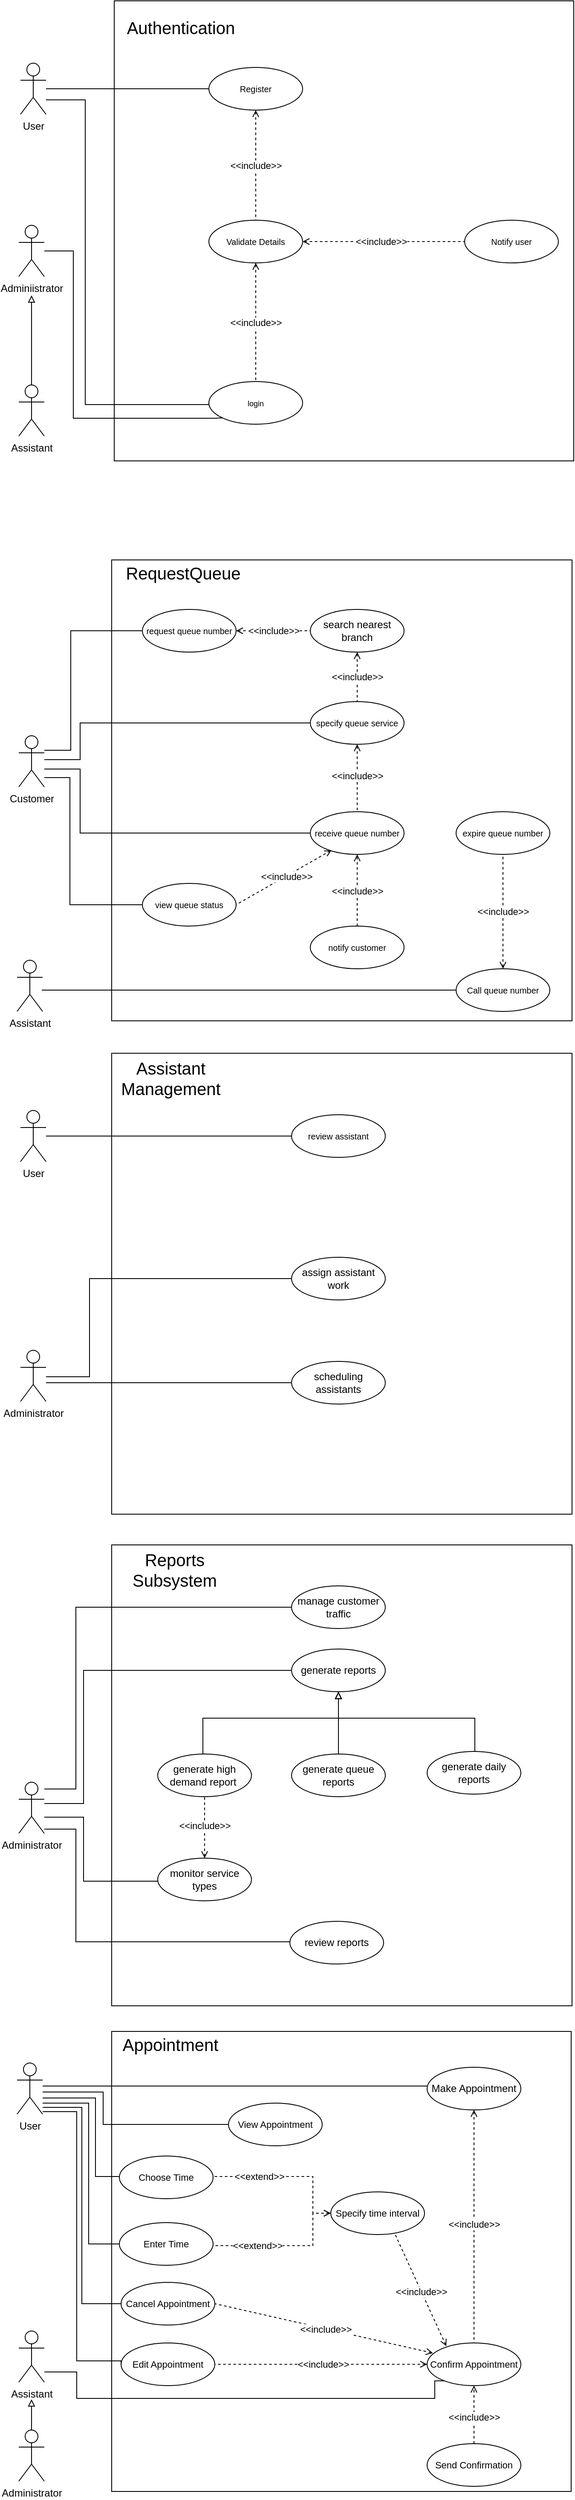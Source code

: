 <mxfile version="21.0.8" type="github">
  <diagram name="Page-1" id="04dcsTC4cPjTp2mski-B">
    <mxGraphModel dx="733" dy="435" grid="0" gridSize="10" guides="1" tooltips="1" connect="1" arrows="1" fold="1" page="1" pageScale="1" pageWidth="827" pageHeight="1169" math="0" shadow="0">
      <root>
        <mxCell id="0" />
        <mxCell id="1" parent="0" />
        <mxCell id="7P2rCcVZ9uP521jr0hwc-1" value="User" style="shape=umlActor;verticalLabelPosition=bottom;verticalAlign=top;html=1;outlineConnect=0;" parent="1" vertex="1">
          <mxGeometry x="24" y="128" width="30" height="60" as="geometry" />
        </mxCell>
        <mxCell id="7P2rCcVZ9uP521jr0hwc-2" value="Adminiistrator" style="shape=umlActor;verticalLabelPosition=bottom;verticalAlign=top;html=1;outlineConnect=0;" parent="1" vertex="1">
          <mxGeometry x="22" y="318" width="30" height="60" as="geometry" />
        </mxCell>
        <mxCell id="7P2rCcVZ9uP521jr0hwc-4" value="" style="whiteSpace=wrap;html=1;aspect=fixed;connectable=1;" parent="1" vertex="1">
          <mxGeometry x="134" y="55" width="539" height="539" as="geometry" />
        </mxCell>
        <mxCell id="7P2rCcVZ9uP521jr0hwc-31" value="&lt;font size=&quot;1&quot;&gt;Register&lt;/font&gt;" style="ellipse;whiteSpace=wrap;html=1;spacing=2;" parent="1" vertex="1">
          <mxGeometry x="245" y="133" width="110" height="50" as="geometry" />
        </mxCell>
        <mxCell id="7P2rCcVZ9uP521jr0hwc-33" style="edgeStyle=orthogonalEdgeStyle;rounded=0;orthogonalLoop=1;jettySize=auto;html=1;endArrow=none;endFill=0;entryX=0;entryY=0.5;entryDx=0;entryDy=0;" parent="1" source="7P2rCcVZ9uP521jr0hwc-1" target="7P2rCcVZ9uP521jr0hwc-31" edge="1">
          <mxGeometry relative="1" as="geometry">
            <Array as="points">
              <mxPoint x="199" y="158" />
              <mxPoint x="199" y="158" />
            </Array>
            <mxPoint x="64" y="153" as="sourcePoint" />
          </mxGeometry>
        </mxCell>
        <mxCell id="7P2rCcVZ9uP521jr0hwc-49" value="&amp;lt;&amp;lt;include&amp;gt;&amp;gt;" style="endArrow=none;endFill=0;html=1;rounded=0;startArrow=open;startFill=0;dashed=1;entryX=0.5;entryY=0;entryDx=0;entryDy=0;exitX=0.5;exitY=1;exitDx=0;exitDy=0;" parent="1" source="7P2rCcVZ9uP521jr0hwc-31" target="mNF3Hu6_8OeLuetjxDzB-6" edge="1">
          <mxGeometry width="160" relative="1" as="geometry">
            <mxPoint x="359" y="342" as="sourcePoint" />
            <mxPoint x="338" y="261" as="targetPoint" />
          </mxGeometry>
        </mxCell>
        <mxCell id="mNF3Hu6_8OeLuetjxDzB-2" value="&lt;font style=&quot;font-size: 20px;&quot;&gt;Authentication&amp;nbsp;&lt;/font&gt;" style="text;html=1;strokeColor=none;fillColor=none;align=center;verticalAlign=middle;whiteSpace=wrap;rounded=0;" vertex="1" parent="1">
          <mxGeometry x="185" y="71" width="60" height="30" as="geometry" />
        </mxCell>
        <mxCell id="mNF3Hu6_8OeLuetjxDzB-5" value="&lt;font style=&quot;font-size: 9px;&quot;&gt;login&lt;/font&gt;" style="ellipse;whiteSpace=wrap;html=1;spacing=2;" vertex="1" parent="1">
          <mxGeometry x="245" y="501" width="110" height="50" as="geometry" />
        </mxCell>
        <mxCell id="mNF3Hu6_8OeLuetjxDzB-6" value="&lt;font size=&quot;1&quot;&gt;Validate Details&lt;/font&gt;" style="ellipse;whiteSpace=wrap;html=1;spacing=2;" vertex="1" parent="1">
          <mxGeometry x="245" y="312" width="110" height="50" as="geometry" />
        </mxCell>
        <mxCell id="mNF3Hu6_8OeLuetjxDzB-8" value="&lt;font size=&quot;1&quot;&gt;Notify user&lt;/font&gt;" style="ellipse;whiteSpace=wrap;html=1;spacing=2;" vertex="1" parent="1">
          <mxGeometry x="545" y="312" width="110" height="50" as="geometry" />
        </mxCell>
        <mxCell id="mNF3Hu6_8OeLuetjxDzB-11" value="&amp;lt;&amp;lt;include&amp;gt;&amp;gt;" style="endArrow=none;endFill=0;html=1;rounded=0;startArrow=open;startFill=0;dashed=1;exitX=1;exitY=0.5;exitDx=0;exitDy=0;" edge="1" parent="1" source="mNF3Hu6_8OeLuetjxDzB-6" target="mNF3Hu6_8OeLuetjxDzB-8">
          <mxGeometry x="-0.034" width="160" relative="1" as="geometry">
            <mxPoint x="502" y="173" as="sourcePoint" />
            <mxPoint x="362" y="410" as="targetPoint" />
            <mxPoint as="offset" />
          </mxGeometry>
        </mxCell>
        <mxCell id="mNF3Hu6_8OeLuetjxDzB-17" style="edgeStyle=orthogonalEdgeStyle;rounded=0;orthogonalLoop=1;jettySize=auto;html=1;endArrow=none;endFill=0;entryX=0;entryY=1;entryDx=0;entryDy=0;" edge="1" parent="1" source="7P2rCcVZ9uP521jr0hwc-2" target="mNF3Hu6_8OeLuetjxDzB-5">
          <mxGeometry relative="1" as="geometry">
            <Array as="points">
              <mxPoint x="86" y="348" />
              <mxPoint x="86" y="544" />
              <mxPoint x="252" y="544" />
            </Array>
            <mxPoint x="70" y="568" as="sourcePoint" />
            <mxPoint x="127" y="590" as="targetPoint" />
          </mxGeometry>
        </mxCell>
        <mxCell id="mNF3Hu6_8OeLuetjxDzB-21" style="edgeStyle=orthogonalEdgeStyle;rounded=0;orthogonalLoop=1;jettySize=auto;html=1;endArrow=none;endFill=0;entryX=0;entryY=0.5;entryDx=0;entryDy=0;" edge="1" parent="1" source="7P2rCcVZ9uP521jr0hwc-1" target="mNF3Hu6_8OeLuetjxDzB-5">
          <mxGeometry relative="1" as="geometry">
            <mxPoint x="63" y="171" as="sourcePoint" />
            <mxPoint x="112" y="481" as="targetPoint" />
            <Array as="points">
              <mxPoint x="100" y="171" />
              <mxPoint x="100" y="528" />
            </Array>
          </mxGeometry>
        </mxCell>
        <mxCell id="mNF3Hu6_8OeLuetjxDzB-23" value="" style="whiteSpace=wrap;html=1;aspect=fixed;connectable=1;" vertex="1" parent="1">
          <mxGeometry x="131" y="710" width="540" height="540" as="geometry" />
        </mxCell>
        <mxCell id="mNF3Hu6_8OeLuetjxDzB-30" style="edgeStyle=orthogonalEdgeStyle;rounded=0;orthogonalLoop=1;jettySize=auto;html=1;endArrow=none;endFill=0;" edge="1" parent="1" target="mNF3Hu6_8OeLuetjxDzB-27">
          <mxGeometry relative="1" as="geometry">
            <mxPoint x="52" y="933" as="sourcePoint" />
            <Array as="points">
              <mxPoint x="83" y="933" />
              <mxPoint x="83" y="793" />
            </Array>
          </mxGeometry>
        </mxCell>
        <mxCell id="mNF3Hu6_8OeLuetjxDzB-24" value="Customer" style="shape=umlActor;verticalLabelPosition=bottom;verticalAlign=top;html=1;outlineConnect=0;" vertex="1" parent="1">
          <mxGeometry x="22" y="916" width="30" height="60" as="geometry" />
        </mxCell>
        <mxCell id="mNF3Hu6_8OeLuetjxDzB-25" value="&amp;lt;&amp;lt;include&amp;gt;&amp;gt;" style="endArrow=none;endFill=0;html=1;rounded=0;startArrow=open;startFill=0;dashed=1;exitX=0.5;exitY=1;exitDx=0;exitDy=0;" edge="1" parent="1" source="mNF3Hu6_8OeLuetjxDzB-6" target="mNF3Hu6_8OeLuetjxDzB-5">
          <mxGeometry width="160" relative="1" as="geometry">
            <mxPoint x="408" y="591" as="sourcePoint" />
            <mxPoint x="346" y="527" as="targetPoint" />
          </mxGeometry>
        </mxCell>
        <mxCell id="mNF3Hu6_8OeLuetjxDzB-27" value="&lt;font size=&quot;1&quot;&gt;request queue number&lt;/font&gt;" style="ellipse;whiteSpace=wrap;html=1;spacing=2;" vertex="1" parent="1">
          <mxGeometry x="167" y="768" width="110" height="50" as="geometry" />
        </mxCell>
        <mxCell id="mNF3Hu6_8OeLuetjxDzB-29" value="&amp;lt;&amp;lt;include&amp;gt;&amp;gt;" style="endArrow=none;endFill=0;html=1;rounded=0;startArrow=open;startFill=0;dashed=1;exitX=1;exitY=0.5;exitDx=0;exitDy=0;" edge="1" parent="1" source="mNF3Hu6_8OeLuetjxDzB-27" target="mNF3Hu6_8OeLuetjxDzB-31">
          <mxGeometry width="160" relative="1" as="geometry">
            <mxPoint x="463" y="886" as="sourcePoint" />
            <mxPoint x="401" y="822" as="targetPoint" />
          </mxGeometry>
        </mxCell>
        <mxCell id="mNF3Hu6_8OeLuetjxDzB-31" value="search nearest branch" style="ellipse;whiteSpace=wrap;html=1;spacing=2;" vertex="1" parent="1">
          <mxGeometry x="364" y="768" width="110" height="50" as="geometry" />
        </mxCell>
        <mxCell id="mNF3Hu6_8OeLuetjxDzB-32" value="&lt;font size=&quot;1&quot;&gt;specify queue service&lt;/font&gt;" style="ellipse;whiteSpace=wrap;html=1;spacing=2;" vertex="1" parent="1">
          <mxGeometry x="364" y="876" width="110" height="50" as="geometry" />
        </mxCell>
        <mxCell id="mNF3Hu6_8OeLuetjxDzB-33" style="edgeStyle=orthogonalEdgeStyle;rounded=0;orthogonalLoop=1;jettySize=auto;html=1;endArrow=none;endFill=0;entryX=0;entryY=0.5;entryDx=0;entryDy=0;" edge="1" parent="1" target="mNF3Hu6_8OeLuetjxDzB-32">
          <mxGeometry relative="1" as="geometry">
            <mxPoint x="52" y="944" as="sourcePoint" />
            <mxPoint x="182" y="815" as="targetPoint" />
            <Array as="points">
              <mxPoint x="94" y="944" />
              <mxPoint x="94" y="901" />
            </Array>
          </mxGeometry>
        </mxCell>
        <mxCell id="mNF3Hu6_8OeLuetjxDzB-34" value="&amp;lt;&amp;lt;include&amp;gt;&amp;gt;" style="endArrow=none;endFill=0;html=1;rounded=0;startArrow=open;startFill=0;dashed=1;exitX=0.5;exitY=1;exitDx=0;exitDy=0;entryX=0.5;entryY=0;entryDx=0;entryDy=0;" edge="1" parent="1" source="mNF3Hu6_8OeLuetjxDzB-31" target="mNF3Hu6_8OeLuetjxDzB-32">
          <mxGeometry width="160" relative="1" as="geometry">
            <mxPoint x="284" y="878" as="sourcePoint" />
            <mxPoint x="474" y="878" as="targetPoint" />
          </mxGeometry>
        </mxCell>
        <mxCell id="mNF3Hu6_8OeLuetjxDzB-36" value="&lt;font style=&quot;font-size: 20px;&quot;&gt;RequestQueue&lt;/font&gt;" style="text;html=1;strokeColor=none;fillColor=none;align=center;verticalAlign=middle;whiteSpace=wrap;rounded=0;" vertex="1" parent="1">
          <mxGeometry x="185" y="710" width="60" height="30" as="geometry" />
        </mxCell>
        <mxCell id="mNF3Hu6_8OeLuetjxDzB-38" value="&lt;font size=&quot;1&quot;&gt;expire queue number&lt;/font&gt;" style="ellipse;whiteSpace=wrap;html=1;spacing=2;" vertex="1" parent="1">
          <mxGeometry x="535" y="1005" width="110" height="50" as="geometry" />
        </mxCell>
        <mxCell id="mNF3Hu6_8OeLuetjxDzB-39" value="&lt;font size=&quot;1&quot;&gt;view queue status&lt;/font&gt;" style="ellipse;whiteSpace=wrap;html=1;spacing=2;" vertex="1" parent="1">
          <mxGeometry x="167" y="1089" width="110" height="50" as="geometry" />
        </mxCell>
        <mxCell id="mNF3Hu6_8OeLuetjxDzB-40" value="&amp;lt;&amp;lt;include&amp;gt;&amp;gt;" style="endArrow=none;endFill=0;html=1;rounded=0;startArrow=open;startFill=0;dashed=1;exitX=0.227;exitY=0.9;exitDx=0;exitDy=0;entryX=1;entryY=0.5;entryDx=0;entryDy=0;exitPerimeter=0;" edge="1" parent="1" source="mNF3Hu6_8OeLuetjxDzB-45" target="mNF3Hu6_8OeLuetjxDzB-39">
          <mxGeometry x="-0.05" y="1" width="160" relative="1" as="geometry">
            <mxPoint x="273.5" y="870" as="sourcePoint" />
            <mxPoint x="533.5" y="845" as="targetPoint" />
            <mxPoint as="offset" />
            <Array as="points" />
          </mxGeometry>
        </mxCell>
        <mxCell id="mNF3Hu6_8OeLuetjxDzB-42" value="&amp;lt;&amp;lt;include&amp;gt;&amp;gt;" style="endArrow=none;endFill=0;html=1;rounded=0;startArrow=open;startFill=0;dashed=1;exitX=0.5;exitY=0;exitDx=0;exitDy=0;entryX=0.5;entryY=1;entryDx=0;entryDy=0;" edge="1" parent="1" source="mNF3Hu6_8OeLuetjxDzB-97" target="mNF3Hu6_8OeLuetjxDzB-38">
          <mxGeometry width="160" relative="1" as="geometry">
            <mxPoint x="492" y="731" as="sourcePoint" />
            <mxPoint x="492" y="801" as="targetPoint" />
          </mxGeometry>
        </mxCell>
        <mxCell id="mNF3Hu6_8OeLuetjxDzB-45" value="&lt;font size=&quot;1&quot;&gt;receive queue number&lt;/font&gt;" style="ellipse;whiteSpace=wrap;html=1;spacing=2;" vertex="1" parent="1">
          <mxGeometry x="364" y="1005" width="110" height="50" as="geometry" />
        </mxCell>
        <mxCell id="mNF3Hu6_8OeLuetjxDzB-47" value="&amp;lt;&amp;lt;include&amp;gt;&amp;gt;" style="endArrow=none;endFill=0;html=1;rounded=0;startArrow=open;startFill=0;dashed=1;exitX=0.5;exitY=1;exitDx=0;exitDy=0;entryX=0.5;entryY=0;entryDx=0;entryDy=0;spacing=-1;" edge="1" parent="1" source="mNF3Hu6_8OeLuetjxDzB-32" target="mNF3Hu6_8OeLuetjxDzB-45">
          <mxGeometry x="-0.076" width="160" relative="1" as="geometry">
            <mxPoint x="442" y="1026" as="sourcePoint" />
            <mxPoint x="422" y="1110" as="targetPoint" />
            <mxPoint as="offset" />
            <Array as="points" />
          </mxGeometry>
        </mxCell>
        <mxCell id="mNF3Hu6_8OeLuetjxDzB-52" value="Administrator" style="shape=umlActor;verticalLabelPosition=bottom;verticalAlign=top;html=1;outlineConnect=0;" vertex="1" parent="1">
          <mxGeometry x="24" y="1636" width="30" height="60" as="geometry" />
        </mxCell>
        <mxCell id="mNF3Hu6_8OeLuetjxDzB-55" style="edgeStyle=orthogonalEdgeStyle;rounded=0;orthogonalLoop=1;jettySize=auto;html=1;endArrow=none;endFill=0;entryX=0;entryY=0.5;entryDx=0;entryDy=0;" edge="1" parent="1" target="mNF3Hu6_8OeLuetjxDzB-45">
          <mxGeometry relative="1" as="geometry">
            <mxPoint x="52" y="955" as="sourcePoint" />
            <mxPoint x="182" y="1093" as="targetPoint" />
            <Array as="points">
              <mxPoint x="52" y="955" />
              <mxPoint x="94" y="955" />
              <mxPoint x="94" y="1030" />
            </Array>
          </mxGeometry>
        </mxCell>
        <mxCell id="mNF3Hu6_8OeLuetjxDzB-63" value="" style="whiteSpace=wrap;html=1;aspect=fixed;connectable=1;" vertex="1" parent="1">
          <mxGeometry x="131" y="1288" width="540" height="540" as="geometry" />
        </mxCell>
        <mxCell id="mNF3Hu6_8OeLuetjxDzB-50" value="assign assistant work" style="ellipse;whiteSpace=wrap;html=1;spacing=2;" vertex="1" parent="1">
          <mxGeometry x="342" y="1527" width="110" height="50" as="geometry" />
        </mxCell>
        <mxCell id="mNF3Hu6_8OeLuetjxDzB-49" value="&lt;font style=&quot;font-size: 20px;&quot;&gt;Assistant Management&lt;/font&gt;" style="text;html=1;strokeColor=none;fillColor=none;align=center;verticalAlign=middle;whiteSpace=wrap;rounded=0;" vertex="1" parent="1">
          <mxGeometry x="170" y="1302" width="61" height="30" as="geometry" />
        </mxCell>
        <mxCell id="mNF3Hu6_8OeLuetjxDzB-67" value="&lt;font size=&quot;1&quot;&gt;review assistant&lt;/font&gt;" style="ellipse;whiteSpace=wrap;html=1;spacing=2;" vertex="1" parent="1">
          <mxGeometry x="342" y="1360" width="110" height="50" as="geometry" />
        </mxCell>
        <mxCell id="mNF3Hu6_8OeLuetjxDzB-68" value="scheduling assistants" style="ellipse;whiteSpace=wrap;html=1;spacing=2;" vertex="1" parent="1">
          <mxGeometry x="342" y="1649" width="110" height="50" as="geometry" />
        </mxCell>
        <mxCell id="mNF3Hu6_8OeLuetjxDzB-71" style="edgeStyle=orthogonalEdgeStyle;rounded=0;orthogonalLoop=1;jettySize=auto;html=1;endArrow=none;endFill=0;" edge="1" parent="1" source="mNF3Hu6_8OeLuetjxDzB-69" target="mNF3Hu6_8OeLuetjxDzB-67">
          <mxGeometry relative="1" as="geometry" />
        </mxCell>
        <mxCell id="mNF3Hu6_8OeLuetjxDzB-69" value="User" style="shape=umlActor;verticalLabelPosition=bottom;verticalAlign=top;html=1;outlineConnect=0;" vertex="1" parent="1">
          <mxGeometry x="24" y="1355" width="30" height="60" as="geometry" />
        </mxCell>
        <mxCell id="mNF3Hu6_8OeLuetjxDzB-70" style="edgeStyle=orthogonalEdgeStyle;rounded=0;orthogonalLoop=1;jettySize=auto;html=1;entryX=0;entryY=0.5;entryDx=0;entryDy=0;endArrow=none;endFill=0;strokeWidth=1;" edge="1" parent="1" source="mNF3Hu6_8OeLuetjxDzB-52" target="mNF3Hu6_8OeLuetjxDzB-50">
          <mxGeometry relative="1" as="geometry">
            <Array as="points">
              <mxPoint x="105" y="1667" />
              <mxPoint x="105" y="1552" />
            </Array>
          </mxGeometry>
        </mxCell>
        <mxCell id="mNF3Hu6_8OeLuetjxDzB-72" style="edgeStyle=orthogonalEdgeStyle;rounded=0;orthogonalLoop=1;jettySize=auto;html=1;endArrow=none;endFill=0;strokeWidth=1;entryX=0;entryY=0.5;entryDx=0;entryDy=0;" edge="1" parent="1" source="mNF3Hu6_8OeLuetjxDzB-52" target="mNF3Hu6_8OeLuetjxDzB-68">
          <mxGeometry relative="1" as="geometry">
            <mxPoint x="61" y="1683" as="sourcePoint" />
            <mxPoint x="338" y="1769" as="targetPoint" />
            <Array as="points">
              <mxPoint x="342" y="1674" />
            </Array>
          </mxGeometry>
        </mxCell>
        <mxCell id="mNF3Hu6_8OeLuetjxDzB-75" value="" style="whiteSpace=wrap;html=1;aspect=fixed;connectable=1;" vertex="1" parent="1">
          <mxGeometry x="131" y="1864" width="540" height="540" as="geometry" />
        </mxCell>
        <mxCell id="mNF3Hu6_8OeLuetjxDzB-76" value="&lt;font style=&quot;font-size: 20px;&quot;&gt;Reports Subsystem&lt;/font&gt;" style="text;html=1;strokeColor=none;fillColor=none;align=center;verticalAlign=middle;whiteSpace=wrap;rounded=0;" vertex="1" parent="1">
          <mxGeometry x="175" y="1878" width="60" height="30" as="geometry" />
        </mxCell>
        <mxCell id="mNF3Hu6_8OeLuetjxDzB-84" style="edgeStyle=orthogonalEdgeStyle;rounded=0;orthogonalLoop=1;jettySize=auto;html=1;endArrow=none;endFill=0;entryX=0;entryY=0.5;entryDx=0;entryDy=0;" edge="1" parent="1" source="mNF3Hu6_8OeLuetjxDzB-77" target="mNF3Hu6_8OeLuetjxDzB-146">
          <mxGeometry relative="1" as="geometry">
            <Array as="points">
              <mxPoint x="98" y="2167" />
              <mxPoint x="98" y="2011" />
            </Array>
          </mxGeometry>
        </mxCell>
        <mxCell id="mNF3Hu6_8OeLuetjxDzB-149" style="edgeStyle=orthogonalEdgeStyle;rounded=0;orthogonalLoop=1;jettySize=auto;html=1;entryX=0;entryY=0.5;entryDx=0;entryDy=0;endArrow=none;endFill=0;" edge="1" parent="1" source="mNF3Hu6_8OeLuetjxDzB-77" target="mNF3Hu6_8OeLuetjxDzB-86">
          <mxGeometry relative="1" as="geometry">
            <Array as="points">
              <mxPoint x="98" y="2183" />
              <mxPoint x="98" y="2258" />
            </Array>
          </mxGeometry>
        </mxCell>
        <mxCell id="mNF3Hu6_8OeLuetjxDzB-153" value="" style="edgeStyle=orthogonalEdgeStyle;rounded=0;orthogonalLoop=1;jettySize=auto;html=1;entryX=0;entryY=0.5;entryDx=0;entryDy=0;endArrow=none;endFill=0;" edge="1" parent="1" source="mNF3Hu6_8OeLuetjxDzB-77" target="mNF3Hu6_8OeLuetjxDzB-85">
          <mxGeometry relative="1" as="geometry">
            <Array as="points">
              <mxPoint x="89" y="2150" />
              <mxPoint x="89" y="1937" />
            </Array>
          </mxGeometry>
        </mxCell>
        <mxCell id="mNF3Hu6_8OeLuetjxDzB-160" style="edgeStyle=orthogonalEdgeStyle;rounded=0;orthogonalLoop=1;jettySize=auto;html=1;endArrow=none;endFill=0;" edge="1" parent="1" source="mNF3Hu6_8OeLuetjxDzB-77" target="mNF3Hu6_8OeLuetjxDzB-148">
          <mxGeometry relative="1" as="geometry">
            <mxPoint x="551" y="2329" as="targetPoint" />
            <Array as="points">
              <mxPoint x="89" y="2197" />
              <mxPoint x="89" y="2329" />
            </Array>
          </mxGeometry>
        </mxCell>
        <mxCell id="mNF3Hu6_8OeLuetjxDzB-77" value="Administrator" style="shape=umlActor;verticalLabelPosition=bottom;verticalAlign=top;html=1;outlineConnect=0;" vertex="1" parent="1">
          <mxGeometry x="22" y="2142" width="30" height="60" as="geometry" />
        </mxCell>
        <mxCell id="mNF3Hu6_8OeLuetjxDzB-155" style="edgeStyle=orthogonalEdgeStyle;rounded=0;orthogonalLoop=1;jettySize=auto;html=1;endArrow=block;endFill=0;entryX=0.5;entryY=1;entryDx=0;entryDy=0;exitX=0.452;exitY=0.006;exitDx=0;exitDy=0;exitPerimeter=0;" edge="1" parent="1" source="mNF3Hu6_8OeLuetjxDzB-80" target="mNF3Hu6_8OeLuetjxDzB-146">
          <mxGeometry relative="1" as="geometry">
            <mxPoint x="395.333" y="2041.111" as="targetPoint" />
            <Array as="points">
              <mxPoint x="397" y="2109" />
            </Array>
          </mxGeometry>
        </mxCell>
        <mxCell id="mNF3Hu6_8OeLuetjxDzB-80" value="generate queue reports" style="ellipse;whiteSpace=wrap;html=1;spacing=2;" vertex="1" parent="1">
          <mxGeometry x="342" y="2109" width="110" height="50" as="geometry" />
        </mxCell>
        <mxCell id="mNF3Hu6_8OeLuetjxDzB-156" style="edgeStyle=orthogonalEdgeStyle;rounded=0;orthogonalLoop=1;jettySize=auto;html=1;entryX=0.5;entryY=1;entryDx=0;entryDy=0;endArrow=block;endFill=0;" edge="1" parent="1" source="mNF3Hu6_8OeLuetjxDzB-81" target="mNF3Hu6_8OeLuetjxDzB-146">
          <mxGeometry relative="1" as="geometry">
            <Array as="points">
              <mxPoint x="557" y="2067" />
              <mxPoint x="397" y="2067" />
            </Array>
          </mxGeometry>
        </mxCell>
        <mxCell id="mNF3Hu6_8OeLuetjxDzB-81" value="generate daily reports" style="ellipse;whiteSpace=wrap;html=1;spacing=2;" vertex="1" parent="1">
          <mxGeometry x="501" y="2106" width="110" height="50" as="geometry" />
        </mxCell>
        <mxCell id="mNF3Hu6_8OeLuetjxDzB-85" value="manage customer traffic" style="ellipse;whiteSpace=wrap;html=1;spacing=2;" vertex="1" parent="1">
          <mxGeometry x="342" y="1912" width="110" height="50" as="geometry" />
        </mxCell>
        <mxCell id="mNF3Hu6_8OeLuetjxDzB-151" style="edgeStyle=orthogonalEdgeStyle;rounded=0;orthogonalLoop=1;jettySize=auto;html=1;dashed=1;startArrow=open;startFill=0;endArrow=none;endFill=0;" edge="1" parent="1" source="mNF3Hu6_8OeLuetjxDzB-86" target="mNF3Hu6_8OeLuetjxDzB-150">
          <mxGeometry relative="1" as="geometry">
            <Array as="points">
              <mxPoint x="240" y="2178" />
              <mxPoint x="240" y="2178" />
            </Array>
          </mxGeometry>
        </mxCell>
        <mxCell id="mNF3Hu6_8OeLuetjxDzB-152" value="&amp;lt;&amp;lt;include&amp;gt;&amp;gt;" style="edgeLabel;html=1;align=center;verticalAlign=middle;resizable=0;points=[];" vertex="1" connectable="0" parent="mNF3Hu6_8OeLuetjxDzB-151">
          <mxGeometry x="-0.187" relative="1" as="geometry">
            <mxPoint y="-9" as="offset" />
          </mxGeometry>
        </mxCell>
        <mxCell id="mNF3Hu6_8OeLuetjxDzB-86" value="monitor service types" style="ellipse;whiteSpace=wrap;html=1;spacing=2;" vertex="1" parent="1">
          <mxGeometry x="185" y="2231" width="110" height="50" as="geometry" />
        </mxCell>
        <mxCell id="mNF3Hu6_8OeLuetjxDzB-98" style="edgeStyle=orthogonalEdgeStyle;rounded=0;orthogonalLoop=1;jettySize=auto;html=1;entryX=0;entryY=0.5;entryDx=0;entryDy=0;endArrow=none;endFill=0;" edge="1" parent="1" target="mNF3Hu6_8OeLuetjxDzB-97">
          <mxGeometry relative="1" as="geometry">
            <mxPoint x="49" y="1214" as="sourcePoint" />
            <Array as="points">
              <mxPoint x="50" y="1214" />
            </Array>
          </mxGeometry>
        </mxCell>
        <mxCell id="mNF3Hu6_8OeLuetjxDzB-88" value="Assistant" style="shape=umlActor;verticalLabelPosition=bottom;verticalAlign=top;html=1;outlineConnect=0;" vertex="1" parent="1">
          <mxGeometry x="20" y="1179" width="30" height="60" as="geometry" />
        </mxCell>
        <mxCell id="mNF3Hu6_8OeLuetjxDzB-235" style="edgeStyle=orthogonalEdgeStyle;rounded=0;orthogonalLoop=1;jettySize=auto;html=1;endArrow=block;endFill=0;" edge="1" parent="1" source="mNF3Hu6_8OeLuetjxDzB-91">
          <mxGeometry relative="1" as="geometry">
            <mxPoint x="37" y="400" as="targetPoint" />
          </mxGeometry>
        </mxCell>
        <mxCell id="mNF3Hu6_8OeLuetjxDzB-91" value="Assistant" style="shape=umlActor;verticalLabelPosition=bottom;verticalAlign=top;html=1;outlineConnect=0;" vertex="1" parent="1">
          <mxGeometry x="22" y="505" width="30" height="60" as="geometry" />
        </mxCell>
        <mxCell id="mNF3Hu6_8OeLuetjxDzB-97" value="&lt;font size=&quot;1&quot;&gt;Call queue number&lt;/font&gt;" style="ellipse;whiteSpace=wrap;html=1;spacing=2;" vertex="1" parent="1">
          <mxGeometry x="535" y="1189" width="110" height="50" as="geometry" />
        </mxCell>
        <mxCell id="mNF3Hu6_8OeLuetjxDzB-99" value="" style="whiteSpace=wrap;html=1;aspect=fixed;connectable=1;" vertex="1" parent="1">
          <mxGeometry x="131" y="2434" width="539" height="539" as="geometry" />
        </mxCell>
        <mxCell id="mNF3Hu6_8OeLuetjxDzB-104" style="edgeStyle=orthogonalEdgeStyle;rounded=0;orthogonalLoop=1;jettySize=auto;html=1;endArrow=none;endFill=0;" edge="1" parent="1" source="mNF3Hu6_8OeLuetjxDzB-100" target="mNF3Hu6_8OeLuetjxDzB-102">
          <mxGeometry relative="1" as="geometry">
            <mxPoint x="60" y="2498" as="sourcePoint" />
            <Array as="points">
              <mxPoint x="91" y="2498" />
              <mxPoint x="91" y="2498" />
            </Array>
          </mxGeometry>
        </mxCell>
        <mxCell id="mNF3Hu6_8OeLuetjxDzB-100" value="User" style="shape=umlActor;verticalLabelPosition=bottom;verticalAlign=top;html=1;outlineConnect=0;" vertex="1" parent="1">
          <mxGeometry x="20" y="2471" width="30" height="60" as="geometry" />
        </mxCell>
        <mxCell id="mNF3Hu6_8OeLuetjxDzB-102" value="Make Appointment" style="ellipse;whiteSpace=wrap;html=1;spacing=2;" vertex="1" parent="1">
          <mxGeometry x="501" y="2476" width="110" height="50" as="geometry" />
        </mxCell>
        <mxCell id="mNF3Hu6_8OeLuetjxDzB-103" value="&lt;font style=&quot;font-size: 20px;&quot;&gt;Appointment&lt;/font&gt;" style="text;html=1;strokeColor=none;fillColor=none;align=center;verticalAlign=middle;whiteSpace=wrap;rounded=0;" vertex="1" parent="1">
          <mxGeometry x="170" y="2434" width="60" height="30" as="geometry" />
        </mxCell>
        <mxCell id="mNF3Hu6_8OeLuetjxDzB-105" value="&lt;font style=&quot;font-size: 11px;&quot;&gt;Confirm Appointment&lt;/font&gt;" style="ellipse;whiteSpace=wrap;html=1;spacing=2;fontSize=11;" vertex="1" parent="1">
          <mxGeometry x="501" y="2799" width="110" height="50" as="geometry" />
        </mxCell>
        <mxCell id="mNF3Hu6_8OeLuetjxDzB-121" style="edgeStyle=orthogonalEdgeStyle;rounded=0;orthogonalLoop=1;jettySize=auto;html=1;entryX=1;entryY=0.5;entryDx=0;entryDy=0;startArrow=open;startFill=0;endArrow=none;endFill=0;dashed=1;exitX=0;exitY=0.5;exitDx=0;exitDy=0;" edge="1" parent="1" source="mNF3Hu6_8OeLuetjxDzB-107" target="mNF3Hu6_8OeLuetjxDzB-118">
          <mxGeometry relative="1" as="geometry">
            <Array as="points">
              <mxPoint x="367" y="2647" />
              <mxPoint x="367" y="2685" />
              <mxPoint x="250" y="2685" />
            </Array>
          </mxGeometry>
        </mxCell>
        <mxCell id="mNF3Hu6_8OeLuetjxDzB-138" value="&amp;lt;&amp;lt;extend&amp;gt;&amp;gt;" style="edgeLabel;html=1;align=center;verticalAlign=middle;resizable=0;points=[];" vertex="1" connectable="0" parent="mNF3Hu6_8OeLuetjxDzB-121">
          <mxGeometry x="0.03" relative="1" as="geometry">
            <mxPoint x="-33" as="offset" />
          </mxGeometry>
        </mxCell>
        <mxCell id="mNF3Hu6_8OeLuetjxDzB-122" style="edgeStyle=orthogonalEdgeStyle;rounded=0;orthogonalLoop=1;jettySize=auto;html=1;startArrow=open;startFill=0;endArrow=none;endFill=0;dashed=1;entryX=1;entryY=0.5;entryDx=0;entryDy=0;exitX=0;exitY=0.5;exitDx=0;exitDy=0;" edge="1" parent="1" source="mNF3Hu6_8OeLuetjxDzB-107" target="mNF3Hu6_8OeLuetjxDzB-120">
          <mxGeometry relative="1" as="geometry">
            <mxPoint x="389" y="2612" as="sourcePoint" />
            <Array as="points">
              <mxPoint x="367" y="2647" />
              <mxPoint x="367" y="2604" />
            </Array>
          </mxGeometry>
        </mxCell>
        <mxCell id="mNF3Hu6_8OeLuetjxDzB-137" value="&amp;lt;&amp;lt;extend&amp;gt;&amp;gt;" style="edgeLabel;html=1;align=center;verticalAlign=middle;resizable=0;points=[];" vertex="1" connectable="0" parent="mNF3Hu6_8OeLuetjxDzB-122">
          <mxGeometry x="-0.1" relative="1" as="geometry">
            <mxPoint x="-45" as="offset" />
          </mxGeometry>
        </mxCell>
        <mxCell id="mNF3Hu6_8OeLuetjxDzB-107" value="Specify time interval" style="ellipse;whiteSpace=wrap;html=1;spacing=2;fontSize=11;" vertex="1" parent="1">
          <mxGeometry x="388" y="2622" width="110" height="50" as="geometry" />
        </mxCell>
        <mxCell id="mNF3Hu6_8OeLuetjxDzB-110" value="&amp;lt;&amp;lt;include&amp;gt;&amp;gt;" style="endArrow=none;endFill=0;html=1;rounded=0;startArrow=open;startFill=0;dashed=1;exitX=0.5;exitY=1;exitDx=0;exitDy=0;entryX=0.5;entryY=0;entryDx=0;entryDy=0;" edge="1" parent="1" source="mNF3Hu6_8OeLuetjxDzB-102" target="mNF3Hu6_8OeLuetjxDzB-105">
          <mxGeometry x="-0.019" width="160" relative="1" as="geometry">
            <mxPoint x="390" y="2559" as="sourcePoint" />
            <mxPoint x="390" y="2676" as="targetPoint" />
            <mxPoint as="offset" />
            <Array as="points" />
          </mxGeometry>
        </mxCell>
        <mxCell id="mNF3Hu6_8OeLuetjxDzB-116" value="&amp;lt;&amp;lt;include&amp;gt;&amp;gt;" style="endArrow=none;endFill=0;html=1;rounded=0;startArrow=open;startFill=0;dashed=1;entryX=0.687;entryY=1;entryDx=0;entryDy=0;entryPerimeter=0;exitX=0.205;exitY=0.076;exitDx=0;exitDy=0;exitPerimeter=0;" edge="1" parent="1" source="mNF3Hu6_8OeLuetjxDzB-105" target="mNF3Hu6_8OeLuetjxDzB-107">
          <mxGeometry x="-0.019" width="160" relative="1" as="geometry">
            <mxPoint x="398.83" y="2664" as="sourcePoint" />
            <mxPoint x="469" y="2779" as="targetPoint" />
            <mxPoint as="offset" />
            <Array as="points" />
          </mxGeometry>
        </mxCell>
        <mxCell id="mNF3Hu6_8OeLuetjxDzB-118" value="Enter Time" style="ellipse;whiteSpace=wrap;html=1;spacing=2;fontSize=11;" vertex="1" parent="1">
          <mxGeometry x="140" y="2658" width="110" height="50" as="geometry" />
        </mxCell>
        <mxCell id="mNF3Hu6_8OeLuetjxDzB-120" value="Choose Time" style="ellipse;whiteSpace=wrap;html=1;spacing=2;fontSize=11;" vertex="1" parent="1">
          <mxGeometry x="140" y="2580" width="110" height="50" as="geometry" />
        </mxCell>
        <mxCell id="mNF3Hu6_8OeLuetjxDzB-124" style="edgeStyle=orthogonalEdgeStyle;rounded=0;orthogonalLoop=1;jettySize=auto;html=1;entryX=0;entryY=0.5;entryDx=0;entryDy=0;endArrow=none;endFill=0;" edge="1" parent="1" source="mNF3Hu6_8OeLuetjxDzB-100" target="mNF3Hu6_8OeLuetjxDzB-118">
          <mxGeometry relative="1" as="geometry">
            <mxPoint x="60" y="2516" as="sourcePoint" />
            <mxPoint x="352" y="2705" as="targetPoint" />
            <Array as="points">
              <mxPoint x="104" y="2518" />
              <mxPoint x="104" y="2683" />
            </Array>
          </mxGeometry>
        </mxCell>
        <mxCell id="mNF3Hu6_8OeLuetjxDzB-139" style="edgeStyle=orthogonalEdgeStyle;rounded=0;orthogonalLoop=1;jettySize=auto;html=1;endArrow=none;endFill=0;entryX=0;entryY=0.5;entryDx=0;entryDy=0;" edge="1" parent="1" source="mNF3Hu6_8OeLuetjxDzB-100" target="mNF3Hu6_8OeLuetjxDzB-120">
          <mxGeometry relative="1" as="geometry">
            <mxPoint x="57" y="2530" as="sourcePoint" />
            <mxPoint x="483" y="2837" as="targetPoint" />
            <Array as="points">
              <mxPoint x="112" y="2512" />
              <mxPoint x="112" y="2604" />
            </Array>
          </mxGeometry>
        </mxCell>
        <mxCell id="mNF3Hu6_8OeLuetjxDzB-140" value="&lt;font size=&quot;1&quot;&gt;notify customer&lt;/font&gt;" style="ellipse;whiteSpace=wrap;html=1;spacing=2;" vertex="1" parent="1">
          <mxGeometry x="364" y="1139" width="110" height="50" as="geometry" />
        </mxCell>
        <mxCell id="mNF3Hu6_8OeLuetjxDzB-144" style="edgeStyle=orthogonalEdgeStyle;rounded=0;orthogonalLoop=1;jettySize=auto;html=1;endArrow=open;endFill=0;dashed=1;exitX=0.5;exitY=0;exitDx=0;exitDy=0;startArrow=none;startFill=0;entryX=0.5;entryY=1;entryDx=0;entryDy=0;" edge="1" parent="1" source="mNF3Hu6_8OeLuetjxDzB-140" target="mNF3Hu6_8OeLuetjxDzB-45">
          <mxGeometry relative="1" as="geometry">
            <mxPoint x="426" y="1176" as="sourcePoint" />
            <mxPoint x="304" y="1176" as="targetPoint" />
            <Array as="points">
              <mxPoint x="419" y="1108" />
              <mxPoint x="419" y="1108" />
            </Array>
          </mxGeometry>
        </mxCell>
        <mxCell id="mNF3Hu6_8OeLuetjxDzB-145" value="&amp;lt;&amp;lt;include&amp;gt;&amp;gt;" style="edgeLabel;html=1;align=center;verticalAlign=middle;resizable=0;points=[];" vertex="1" connectable="0" parent="mNF3Hu6_8OeLuetjxDzB-144">
          <mxGeometry x="0.179" relative="1" as="geometry">
            <mxPoint y="8" as="offset" />
          </mxGeometry>
        </mxCell>
        <mxCell id="mNF3Hu6_8OeLuetjxDzB-146" value="generate reports" style="ellipse;whiteSpace=wrap;html=1;spacing=2;" vertex="1" parent="1">
          <mxGeometry x="342" y="1986" width="110" height="50" as="geometry" />
        </mxCell>
        <mxCell id="mNF3Hu6_8OeLuetjxDzB-148" value="review reports" style="ellipse;whiteSpace=wrap;html=1;spacing=2;" vertex="1" parent="1">
          <mxGeometry x="340" y="2305" width="110" height="50" as="geometry" />
        </mxCell>
        <mxCell id="mNF3Hu6_8OeLuetjxDzB-154" style="edgeStyle=orthogonalEdgeStyle;rounded=0;orthogonalLoop=1;jettySize=auto;html=1;entryX=0.5;entryY=1;entryDx=0;entryDy=0;endArrow=block;endFill=0;" edge="1" parent="1" source="mNF3Hu6_8OeLuetjxDzB-150" target="mNF3Hu6_8OeLuetjxDzB-146">
          <mxGeometry relative="1" as="geometry">
            <Array as="points">
              <mxPoint x="238" y="2067" />
              <mxPoint x="397" y="2067" />
            </Array>
          </mxGeometry>
        </mxCell>
        <mxCell id="mNF3Hu6_8OeLuetjxDzB-150" value="generate high demand report&amp;nbsp;" style="ellipse;whiteSpace=wrap;html=1;spacing=2;" vertex="1" parent="1">
          <mxGeometry x="185" y="2109" width="110" height="50" as="geometry" />
        </mxCell>
        <mxCell id="mNF3Hu6_8OeLuetjxDzB-247" style="edgeStyle=orthogonalEdgeStyle;rounded=0;orthogonalLoop=1;jettySize=auto;html=1;endArrow=none;endFill=0;entryX=0.184;entryY=0.887;entryDx=0;entryDy=0;entryPerimeter=0;" edge="1" parent="1" source="mNF3Hu6_8OeLuetjxDzB-236" target="mNF3Hu6_8OeLuetjxDzB-105">
          <mxGeometry relative="1" as="geometry">
            <Array as="points">
              <mxPoint x="90" y="2833" />
              <mxPoint x="90" y="2864" />
              <mxPoint x="510" y="2864" />
              <mxPoint x="510" y="2843" />
            </Array>
          </mxGeometry>
        </mxCell>
        <mxCell id="mNF3Hu6_8OeLuetjxDzB-236" value="Assistant" style="shape=umlActor;verticalLabelPosition=bottom;verticalAlign=top;html=1;outlineConnect=0;" vertex="1" parent="1">
          <mxGeometry x="22" y="2785" width="30" height="60" as="geometry" />
        </mxCell>
        <mxCell id="mNF3Hu6_8OeLuetjxDzB-248" value="" style="edgeStyle=orthogonalEdgeStyle;rounded=0;orthogonalLoop=1;jettySize=auto;html=1;endArrow=block;endFill=0;" edge="1" parent="1" source="mNF3Hu6_8OeLuetjxDzB-237">
          <mxGeometry relative="1" as="geometry">
            <mxPoint x="37" y="2865" as="targetPoint" />
          </mxGeometry>
        </mxCell>
        <mxCell id="mNF3Hu6_8OeLuetjxDzB-237" value="Administrator" style="shape=umlActor;verticalLabelPosition=bottom;verticalAlign=top;html=1;outlineConnect=0;" vertex="1" parent="1">
          <mxGeometry x="22" y="2901" width="30" height="60" as="geometry" />
        </mxCell>
        <mxCell id="mNF3Hu6_8OeLuetjxDzB-239" value="Cancel Appointment" style="ellipse;whiteSpace=wrap;html=1;spacing=2;fontSize=11;" vertex="1" parent="1">
          <mxGeometry x="142" y="2728" width="110" height="50" as="geometry" />
        </mxCell>
        <mxCell id="mNF3Hu6_8OeLuetjxDzB-240" style="edgeStyle=orthogonalEdgeStyle;rounded=0;orthogonalLoop=1;jettySize=auto;html=1;endArrow=none;endFill=0;entryX=0;entryY=0.5;entryDx=0;entryDy=0;" edge="1" parent="1" source="mNF3Hu6_8OeLuetjxDzB-100" target="mNF3Hu6_8OeLuetjxDzB-239">
          <mxGeometry relative="1" as="geometry">
            <mxPoint x="53" y="2517" as="sourcePoint" />
            <mxPoint x="179" y="2609" as="targetPoint" />
            <Array as="points">
              <mxPoint x="96" y="2523" />
              <mxPoint x="96" y="2753" />
            </Array>
          </mxGeometry>
        </mxCell>
        <mxCell id="mNF3Hu6_8OeLuetjxDzB-245" style="edgeStyle=orthogonalEdgeStyle;rounded=0;orthogonalLoop=1;jettySize=auto;html=1;endArrow=none;endFill=0;exitX=0;exitY=0.5;exitDx=0;exitDy=0;" edge="1" parent="1" source="mNF3Hu6_8OeLuetjxDzB-241" target="mNF3Hu6_8OeLuetjxDzB-100">
          <mxGeometry relative="1" as="geometry">
            <Array as="points">
              <mxPoint x="142" y="2820" />
              <mxPoint x="90" y="2820" />
              <mxPoint x="90" y="2528" />
            </Array>
          </mxGeometry>
        </mxCell>
        <mxCell id="mNF3Hu6_8OeLuetjxDzB-241" value="Edit Appointment" style="ellipse;whiteSpace=wrap;html=1;spacing=2;fontSize=11;" vertex="1" parent="1">
          <mxGeometry x="142" y="2799" width="110" height="50" as="geometry" />
        </mxCell>
        <mxCell id="mNF3Hu6_8OeLuetjxDzB-243" value="&amp;lt;&amp;lt;include&amp;gt;&amp;gt;" style="endArrow=none;endFill=0;html=1;rounded=0;startArrow=open;startFill=0;dashed=1;exitX=0;exitY=0.5;exitDx=0;exitDy=0;entryX=1;entryY=0.5;entryDx=0;entryDy=0;" edge="1" parent="1" source="mNF3Hu6_8OeLuetjxDzB-105" target="mNF3Hu6_8OeLuetjxDzB-241">
          <mxGeometry x="-0.019" width="160" relative="1" as="geometry">
            <mxPoint x="310.17" y="2631" as="sourcePoint" />
            <mxPoint x="310" y="2690" as="targetPoint" />
            <mxPoint as="offset" />
            <Array as="points" />
          </mxGeometry>
        </mxCell>
        <mxCell id="mNF3Hu6_8OeLuetjxDzB-244" value="&amp;lt;&amp;lt;include&amp;gt;&amp;gt;" style="endArrow=none;endFill=0;html=1;rounded=0;startArrow=open;startFill=0;dashed=1;entryX=1;entryY=0.5;entryDx=0;entryDy=0;exitX=0.062;exitY=0.237;exitDx=0;exitDy=0;exitPerimeter=0;" edge="1" parent="1" source="mNF3Hu6_8OeLuetjxDzB-105" target="mNF3Hu6_8OeLuetjxDzB-239">
          <mxGeometry x="-0.019" width="160" relative="1" as="geometry">
            <mxPoint x="440" y="2647" as="sourcePoint" />
            <mxPoint x="292" y="2610" as="targetPoint" />
            <mxPoint as="offset" />
            <Array as="points" />
          </mxGeometry>
        </mxCell>
        <mxCell id="mNF3Hu6_8OeLuetjxDzB-249" style="edgeStyle=orthogonalEdgeStyle;rounded=0;orthogonalLoop=1;jettySize=auto;html=1;endArrow=none;endFill=0;entryX=0;entryY=0.5;entryDx=0;entryDy=0;" edge="1" parent="1" source="mNF3Hu6_8OeLuetjxDzB-24" target="mNF3Hu6_8OeLuetjxDzB-39">
          <mxGeometry relative="1" as="geometry">
            <mxPoint x="62" y="976" as="sourcePoint" />
            <mxPoint x="374" y="1040" as="targetPoint" />
            <Array as="points">
              <mxPoint x="82" y="965" />
              <mxPoint x="82" y="1114" />
            </Array>
          </mxGeometry>
        </mxCell>
        <mxCell id="mNF3Hu6_8OeLuetjxDzB-250" style="edgeStyle=orthogonalEdgeStyle;rounded=0;orthogonalLoop=1;jettySize=auto;html=1;endArrow=none;endFill=0;entryX=0;entryY=0.5;entryDx=0;entryDy=0;" edge="1" parent="1" source="mNF3Hu6_8OeLuetjxDzB-100" target="mNF3Hu6_8OeLuetjxDzB-251">
          <mxGeometry relative="1" as="geometry">
            <mxPoint x="52" y="2505" as="sourcePoint" />
            <mxPoint x="148" y="2597" as="targetPoint" />
            <Array as="points">
              <mxPoint x="121" y="2505" />
              <mxPoint x="121" y="2543" />
            </Array>
          </mxGeometry>
        </mxCell>
        <mxCell id="mNF3Hu6_8OeLuetjxDzB-251" value="View Appointment" style="ellipse;whiteSpace=wrap;html=1;spacing=2;fontSize=11;" vertex="1" parent="1">
          <mxGeometry x="268" y="2518" width="110" height="50" as="geometry" />
        </mxCell>
        <mxCell id="mNF3Hu6_8OeLuetjxDzB-254" style="edgeStyle=orthogonalEdgeStyle;rounded=0;orthogonalLoop=1;jettySize=auto;html=1;endArrow=open;endFill=0;dashed=1;" edge="1" parent="1" source="mNF3Hu6_8OeLuetjxDzB-252" target="mNF3Hu6_8OeLuetjxDzB-105">
          <mxGeometry relative="1" as="geometry">
            <Array as="points">
              <mxPoint x="556" y="2886" />
              <mxPoint x="556" y="2886" />
            </Array>
          </mxGeometry>
        </mxCell>
        <mxCell id="mNF3Hu6_8OeLuetjxDzB-255" value="&amp;lt;&amp;lt;include&amp;gt;&amp;gt;" style="edgeLabel;html=1;align=center;verticalAlign=middle;resizable=0;points=[];" vertex="1" connectable="0" parent="mNF3Hu6_8OeLuetjxDzB-254">
          <mxGeometry x="-0.086" relative="1" as="geometry">
            <mxPoint as="offset" />
          </mxGeometry>
        </mxCell>
        <mxCell id="mNF3Hu6_8OeLuetjxDzB-252" value="Send Confirmation" style="ellipse;whiteSpace=wrap;html=1;spacing=2;fontSize=11;" vertex="1" parent="1">
          <mxGeometry x="501" y="2917" width="110" height="50" as="geometry" />
        </mxCell>
      </root>
    </mxGraphModel>
  </diagram>
</mxfile>
